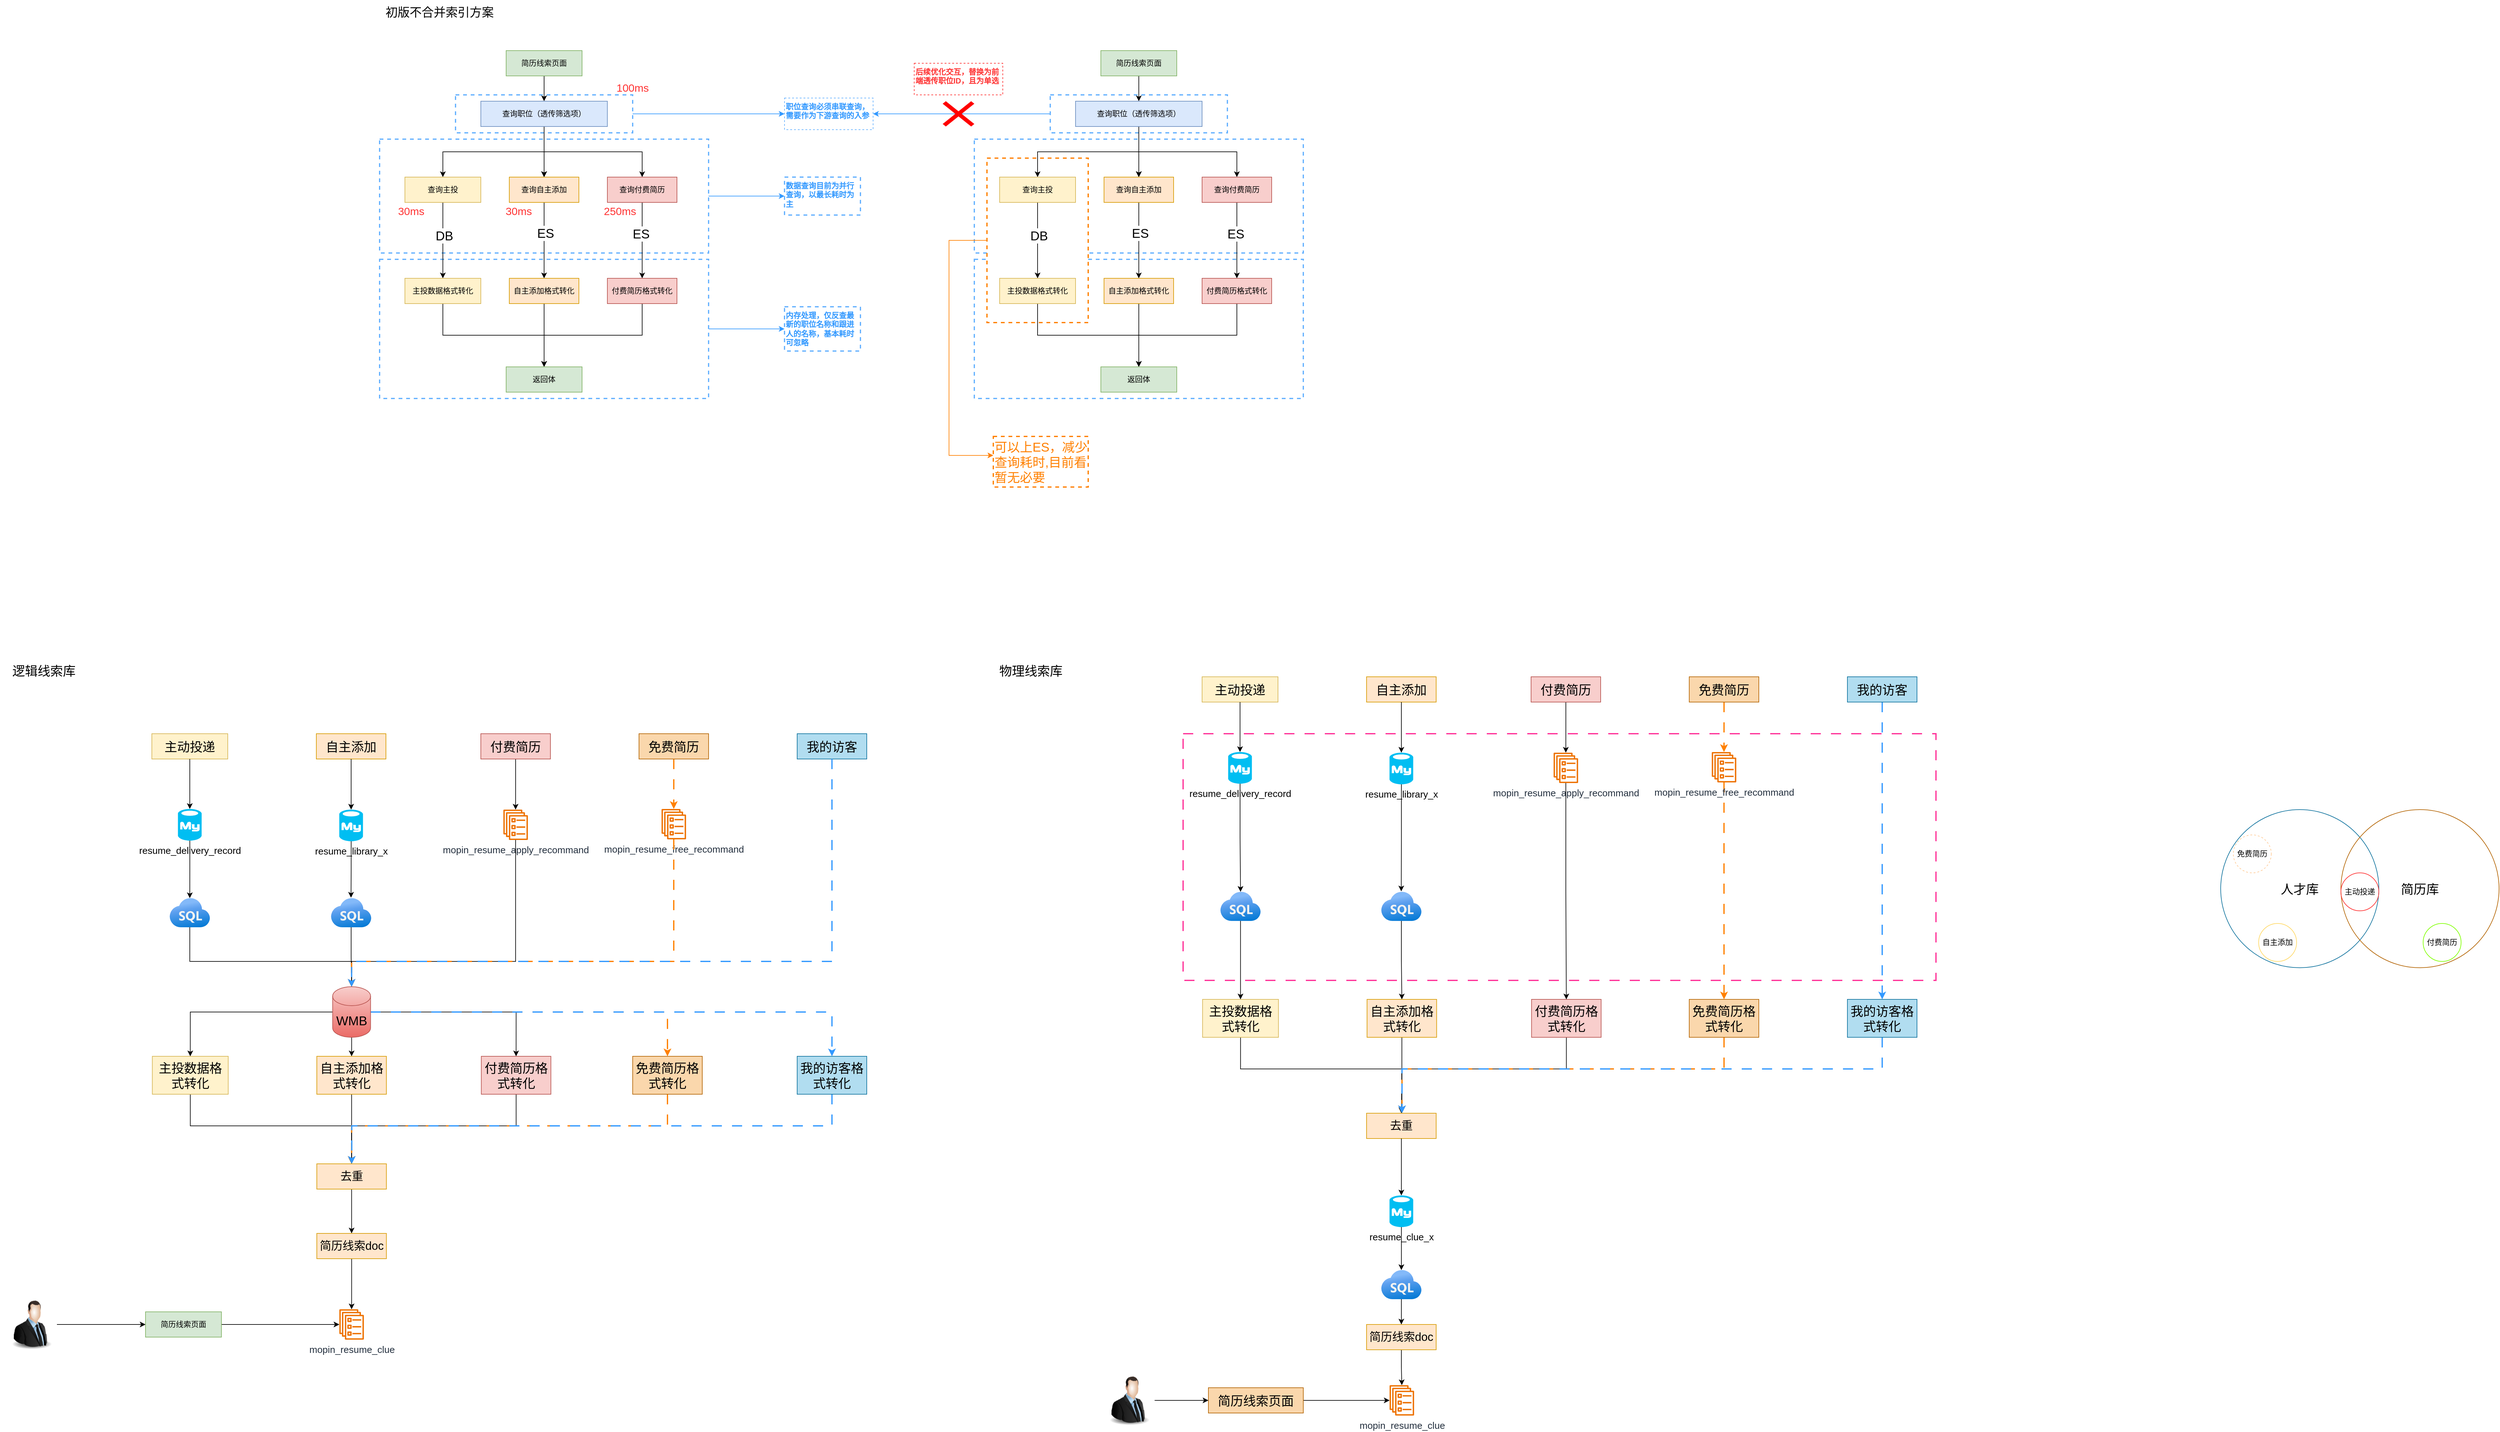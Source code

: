 <mxfile version="22.1.20" type="github">
  <diagram name="第 1 页" id="IvLhAiH7EyRF6yPdtCSv">
    <mxGraphModel dx="1555" dy="14" grid="1" gridSize="10" guides="1" tooltips="1" connect="1" arrows="1" fold="1" page="0" pageScale="1" pageWidth="827" pageHeight="1169" math="0" shadow="0">
      <root>
        <mxCell id="0" />
        <mxCell id="1" parent="0" />
        <mxCell id="fokVRQq-qGCGtbH7lqMj-246" value="人才库" style="ellipse;whiteSpace=wrap;html=1;aspect=fixed;fontSize=20;fillColor=none;strokeColor=#10739e;" vertex="1" parent="1">
          <mxGeometry x="2990" y="1680" width="250" height="250" as="geometry" />
        </mxCell>
        <mxCell id="fokVRQq-qGCGtbH7lqMj-247" value="简历库" style="ellipse;whiteSpace=wrap;html=1;aspect=fixed;fontSize=20;fillColor=none;strokeColor=#b46504;" vertex="1" parent="1">
          <mxGeometry x="3180" y="1680" width="250" height="250" as="geometry" />
        </mxCell>
        <mxCell id="fokVRQq-qGCGtbH7lqMj-241" value="" style="rounded=0;whiteSpace=wrap;html=1;dashed=1;dashPattern=8 8;strokeWidth=2;strokeColor=#FF3399;fillColor=none;" vertex="1" parent="1">
          <mxGeometry x="1350" y="1560" width="1190" height="390" as="geometry" />
        </mxCell>
        <mxCell id="fokVRQq-qGCGtbH7lqMj-43" value="" style="rounded=0;whiteSpace=wrap;html=1;dashed=1;strokeColor=#66B2FF;strokeWidth=2;" vertex="1" parent="1">
          <mxGeometry x="1020" y="810" width="520" height="220" as="geometry" />
        </mxCell>
        <mxCell id="fokVRQq-qGCGtbH7lqMj-45" value="" style="rounded=0;whiteSpace=wrap;html=1;dashed=1;strokeColor=#66B2FF;strokeWidth=2;" vertex="1" parent="1">
          <mxGeometry x="1020" y="620" width="520" height="180" as="geometry" />
        </mxCell>
        <mxCell id="fokVRQq-qGCGtbH7lqMj-82" value="" style="edgeStyle=orthogonalEdgeStyle;rounded=0;orthogonalLoop=1;jettySize=auto;html=1;strokeColor=#FF8000;" edge="1" parent="1" source="fokVRQq-qGCGtbH7lqMj-80" target="fokVRQq-qGCGtbH7lqMj-81">
          <mxGeometry relative="1" as="geometry">
            <Array as="points">
              <mxPoint x="980" y="780" />
              <mxPoint x="980" y="1120" />
            </Array>
          </mxGeometry>
        </mxCell>
        <mxCell id="fokVRQq-qGCGtbH7lqMj-80" value="" style="rounded=0;whiteSpace=wrap;html=1;dashed=1;strokeColor=#FF8000;strokeWidth=2;" vertex="1" parent="1">
          <mxGeometry x="1040" y="650" width="160" height="260" as="geometry" />
        </mxCell>
        <mxCell id="fokVRQq-qGCGtbH7lqMj-41" value="" style="edgeStyle=orthogonalEdgeStyle;rounded=0;orthogonalLoop=1;jettySize=auto;html=1;fontColor=#3399FF;strokeColor=#3399FF;" edge="1" parent="1" source="fokVRQq-qGCGtbH7lqMj-39" target="fokVRQq-qGCGtbH7lqMj-40">
          <mxGeometry relative="1" as="geometry" />
        </mxCell>
        <mxCell id="fokVRQq-qGCGtbH7lqMj-39" value="" style="rounded=0;whiteSpace=wrap;html=1;dashed=1;strokeColor=#66B2FF;strokeWidth=2;" vertex="1" parent="1">
          <mxGeometry x="80" y="810" width="520" height="220" as="geometry" />
        </mxCell>
        <mxCell id="fokVRQq-qGCGtbH7lqMj-38" value="" style="edgeStyle=orthogonalEdgeStyle;rounded=0;orthogonalLoop=1;jettySize=auto;html=1;strokeColor=#3399FF;" edge="1" parent="1" source="fokVRQq-qGCGtbH7lqMj-36" target="fokVRQq-qGCGtbH7lqMj-37">
          <mxGeometry relative="1" as="geometry" />
        </mxCell>
        <mxCell id="fokVRQq-qGCGtbH7lqMj-36" value="" style="rounded=0;whiteSpace=wrap;html=1;dashed=1;strokeColor=#66B2FF;strokeWidth=2;" vertex="1" parent="1">
          <mxGeometry x="80" y="620" width="520" height="180" as="geometry" />
        </mxCell>
        <mxCell id="fokVRQq-qGCGtbH7lqMj-35" value="" style="edgeStyle=orthogonalEdgeStyle;rounded=0;orthogonalLoop=1;jettySize=auto;html=1;strokeColor=#3399FF;" edge="1" parent="1" source="fokVRQq-qGCGtbH7lqMj-31" target="fokVRQq-qGCGtbH7lqMj-34">
          <mxGeometry relative="1" as="geometry" />
        </mxCell>
        <mxCell id="fokVRQq-qGCGtbH7lqMj-31" value="" style="rounded=0;whiteSpace=wrap;html=1;dashed=1;strokeColor=#66B2FF;strokeWidth=2;" vertex="1" parent="1">
          <mxGeometry x="200" y="550" width="280" height="60" as="geometry" />
        </mxCell>
        <mxCell id="fokVRQq-qGCGtbH7lqMj-5" value="" style="edgeStyle=orthogonalEdgeStyle;rounded=0;orthogonalLoop=1;jettySize=auto;html=1;" edge="1" parent="1" source="fokVRQq-qGCGtbH7lqMj-3" target="fokVRQq-qGCGtbH7lqMj-4">
          <mxGeometry relative="1" as="geometry" />
        </mxCell>
        <mxCell id="fokVRQq-qGCGtbH7lqMj-3" value="简历线索页面" style="rounded=0;whiteSpace=wrap;html=1;fillColor=#d5e8d4;strokeColor=#82b366;" vertex="1" parent="1">
          <mxGeometry x="280" y="480" width="120" height="40" as="geometry" />
        </mxCell>
        <mxCell id="fokVRQq-qGCGtbH7lqMj-7" value="" style="edgeStyle=orthogonalEdgeStyle;rounded=0;orthogonalLoop=1;jettySize=auto;html=1;" edge="1" parent="1" source="fokVRQq-qGCGtbH7lqMj-4" target="fokVRQq-qGCGtbH7lqMj-6">
          <mxGeometry relative="1" as="geometry" />
        </mxCell>
        <mxCell id="fokVRQq-qGCGtbH7lqMj-9" value="" style="edgeStyle=orthogonalEdgeStyle;rounded=0;orthogonalLoop=1;jettySize=auto;html=1;" edge="1" parent="1" source="fokVRQq-qGCGtbH7lqMj-4" target="fokVRQq-qGCGtbH7lqMj-8">
          <mxGeometry relative="1" as="geometry" />
        </mxCell>
        <mxCell id="fokVRQq-qGCGtbH7lqMj-10" value="" style="edgeStyle=orthogonalEdgeStyle;rounded=0;orthogonalLoop=1;jettySize=auto;html=1;" edge="1" parent="1" source="fokVRQq-qGCGtbH7lqMj-4" target="fokVRQq-qGCGtbH7lqMj-8">
          <mxGeometry relative="1" as="geometry" />
        </mxCell>
        <mxCell id="fokVRQq-qGCGtbH7lqMj-11" value="" style="edgeStyle=orthogonalEdgeStyle;rounded=0;orthogonalLoop=1;jettySize=auto;html=1;" edge="1" parent="1" source="fokVRQq-qGCGtbH7lqMj-4" target="fokVRQq-qGCGtbH7lqMj-8">
          <mxGeometry relative="1" as="geometry" />
        </mxCell>
        <mxCell id="fokVRQq-qGCGtbH7lqMj-13" style="edgeStyle=orthogonalEdgeStyle;rounded=0;orthogonalLoop=1;jettySize=auto;html=1;" edge="1" parent="1" source="fokVRQq-qGCGtbH7lqMj-4" target="fokVRQq-qGCGtbH7lqMj-12">
          <mxGeometry relative="1" as="geometry" />
        </mxCell>
        <mxCell id="fokVRQq-qGCGtbH7lqMj-4" value="查询职位（透传筛选项）" style="rounded=0;whiteSpace=wrap;html=1;fillColor=#dae8fc;strokeColor=#6c8ebf;" vertex="1" parent="1">
          <mxGeometry x="240" y="560" width="200" height="40" as="geometry" />
        </mxCell>
        <mxCell id="fokVRQq-qGCGtbH7lqMj-15" value="" style="edgeStyle=orthogonalEdgeStyle;rounded=0;orthogonalLoop=1;jettySize=auto;html=1;" edge="1" parent="1" source="fokVRQq-qGCGtbH7lqMj-6" target="fokVRQq-qGCGtbH7lqMj-14">
          <mxGeometry relative="1" as="geometry" />
        </mxCell>
        <mxCell id="fokVRQq-qGCGtbH7lqMj-20" value="DB" style="edgeLabel;html=1;align=center;verticalAlign=middle;resizable=0;points=[];fontSize=20;" vertex="1" connectable="0" parent="fokVRQq-qGCGtbH7lqMj-15">
          <mxGeometry x="-0.133" y="2" relative="1" as="geometry">
            <mxPoint as="offset" />
          </mxGeometry>
        </mxCell>
        <mxCell id="fokVRQq-qGCGtbH7lqMj-6" value="查询主投" style="rounded=0;whiteSpace=wrap;html=1;fillColor=#fff2cc;strokeColor=#d6b656;" vertex="1" parent="1">
          <mxGeometry x="120" y="680" width="120" height="40" as="geometry" />
        </mxCell>
        <mxCell id="fokVRQq-qGCGtbH7lqMj-17" value="" style="edgeStyle=orthogonalEdgeStyle;rounded=0;orthogonalLoop=1;jettySize=auto;html=1;" edge="1" parent="1" source="fokVRQq-qGCGtbH7lqMj-8" target="fokVRQq-qGCGtbH7lqMj-16">
          <mxGeometry relative="1" as="geometry" />
        </mxCell>
        <mxCell id="fokVRQq-qGCGtbH7lqMj-21" value="ES" style="edgeLabel;html=1;align=center;verticalAlign=middle;resizable=0;points=[];fontSize=20;" vertex="1" connectable="0" parent="fokVRQq-qGCGtbH7lqMj-17">
          <mxGeometry x="-0.2" y="2" relative="1" as="geometry">
            <mxPoint as="offset" />
          </mxGeometry>
        </mxCell>
        <mxCell id="fokVRQq-qGCGtbH7lqMj-8" value="查询自主添加" style="rounded=0;whiteSpace=wrap;html=1;fillColor=#ffe6cc;strokeColor=#d79b00;" vertex="1" parent="1">
          <mxGeometry x="285" y="680" width="110" height="40" as="geometry" />
        </mxCell>
        <mxCell id="fokVRQq-qGCGtbH7lqMj-19" value="" style="edgeStyle=orthogonalEdgeStyle;rounded=0;orthogonalLoop=1;jettySize=auto;html=1;" edge="1" parent="1" source="fokVRQq-qGCGtbH7lqMj-12" target="fokVRQq-qGCGtbH7lqMj-18">
          <mxGeometry relative="1" as="geometry" />
        </mxCell>
        <mxCell id="fokVRQq-qGCGtbH7lqMj-22" value="ES" style="edgeLabel;html=1;align=center;verticalAlign=middle;resizable=0;points=[];fontSize=20;" vertex="1" connectable="0" parent="fokVRQq-qGCGtbH7lqMj-19">
          <mxGeometry x="-0.183" y="-2" relative="1" as="geometry">
            <mxPoint as="offset" />
          </mxGeometry>
        </mxCell>
        <mxCell id="fokVRQq-qGCGtbH7lqMj-12" value="查询付费简历" style="rounded=0;whiteSpace=wrap;html=1;fillColor=#f8cecc;strokeColor=#b85450;" vertex="1" parent="1">
          <mxGeometry x="440" y="680" width="110" height="40" as="geometry" />
        </mxCell>
        <mxCell id="fokVRQq-qGCGtbH7lqMj-26" style="edgeStyle=orthogonalEdgeStyle;rounded=0;orthogonalLoop=1;jettySize=auto;html=1;entryX=0.5;entryY=0;entryDx=0;entryDy=0;" edge="1" parent="1" source="fokVRQq-qGCGtbH7lqMj-14" target="fokVRQq-qGCGtbH7lqMj-23">
          <mxGeometry relative="1" as="geometry">
            <Array as="points">
              <mxPoint x="180" y="930" />
              <mxPoint x="340" y="930" />
            </Array>
          </mxGeometry>
        </mxCell>
        <mxCell id="fokVRQq-qGCGtbH7lqMj-14" value="主投数据格式转化" style="rounded=0;whiteSpace=wrap;html=1;fillColor=#fff2cc;strokeColor=#d6b656;" vertex="1" parent="1">
          <mxGeometry x="120" y="840" width="120" height="40" as="geometry" />
        </mxCell>
        <mxCell id="fokVRQq-qGCGtbH7lqMj-25" style="edgeStyle=orthogonalEdgeStyle;rounded=0;orthogonalLoop=1;jettySize=auto;html=1;entryX=0.5;entryY=0;entryDx=0;entryDy=0;" edge="1" parent="1" source="fokVRQq-qGCGtbH7lqMj-16" target="fokVRQq-qGCGtbH7lqMj-23">
          <mxGeometry relative="1" as="geometry" />
        </mxCell>
        <mxCell id="fokVRQq-qGCGtbH7lqMj-16" value="自主添加格式转化" style="rounded=0;whiteSpace=wrap;html=1;fillColor=#ffe6cc;strokeColor=#d79b00;" vertex="1" parent="1">
          <mxGeometry x="285" y="840" width="110" height="40" as="geometry" />
        </mxCell>
        <mxCell id="fokVRQq-qGCGtbH7lqMj-27" style="edgeStyle=orthogonalEdgeStyle;rounded=0;orthogonalLoop=1;jettySize=auto;html=1;entryX=0.5;entryY=0;entryDx=0;entryDy=0;" edge="1" parent="1" source="fokVRQq-qGCGtbH7lqMj-18" target="fokVRQq-qGCGtbH7lqMj-23">
          <mxGeometry relative="1" as="geometry">
            <Array as="points">
              <mxPoint x="495" y="930" />
              <mxPoint x="340" y="930" />
            </Array>
          </mxGeometry>
        </mxCell>
        <mxCell id="fokVRQq-qGCGtbH7lqMj-18" value="付费简历格式转化" style="rounded=0;whiteSpace=wrap;html=1;fillColor=#f8cecc;strokeColor=#b85450;" vertex="1" parent="1">
          <mxGeometry x="440" y="840" width="110" height="40" as="geometry" />
        </mxCell>
        <mxCell id="fokVRQq-qGCGtbH7lqMj-23" value="返回体" style="rounded=0;whiteSpace=wrap;html=1;fillColor=#d5e8d4;strokeColor=#82b366;" vertex="1" parent="1">
          <mxGeometry x="280" y="980" width="120" height="40" as="geometry" />
        </mxCell>
        <mxCell id="fokVRQq-qGCGtbH7lqMj-34" value="职位查询必须串联查询，需要作为下游查询的入参" style="whiteSpace=wrap;html=1;strokeColor=#66B2FF;rounded=0;dashed=1;strokeWidth=1;align=left;verticalAlign=top;fontColor=#3399FF;fontStyle=1" vertex="1" parent="1">
          <mxGeometry x="720" y="555" width="140" height="50" as="geometry" />
        </mxCell>
        <mxCell id="fokVRQq-qGCGtbH7lqMj-37" value="数据查询目前为并行查询，以最长耗时为主" style="whiteSpace=wrap;html=1;strokeColor=#66B2FF;rounded=0;dashed=1;strokeWidth=2;verticalAlign=top;align=left;fontColor=#3399FF;fontStyle=1" vertex="1" parent="1">
          <mxGeometry x="720" y="680" width="120" height="60" as="geometry" />
        </mxCell>
        <mxCell id="fokVRQq-qGCGtbH7lqMj-40" value="内存处理，仅反查最新的职位名称和跟进人的名称，基本耗时可忽略" style="whiteSpace=wrap;html=1;strokeColor=#66B2FF;rounded=0;dashed=1;strokeWidth=2;align=left;verticalAlign=top;fontColor=#3399FF;fontStyle=1" vertex="1" parent="1">
          <mxGeometry x="720" y="885" width="120" height="70" as="geometry" />
        </mxCell>
        <mxCell id="fokVRQq-qGCGtbH7lqMj-75" style="edgeStyle=orthogonalEdgeStyle;rounded=0;orthogonalLoop=1;jettySize=auto;html=1;entryX=1;entryY=0.5;entryDx=0;entryDy=0;strokeColor=#3399FF;" edge="1" parent="1" source="fokVRQq-qGCGtbH7lqMj-47" target="fokVRQq-qGCGtbH7lqMj-34">
          <mxGeometry relative="1" as="geometry" />
        </mxCell>
        <mxCell id="fokVRQq-qGCGtbH7lqMj-47" value="" style="rounded=0;whiteSpace=wrap;html=1;dashed=1;strokeColor=#66B2FF;strokeWidth=2;" vertex="1" parent="1">
          <mxGeometry x="1140" y="550" width="280" height="60" as="geometry" />
        </mxCell>
        <mxCell id="fokVRQq-qGCGtbH7lqMj-48" value="" style="edgeStyle=orthogonalEdgeStyle;rounded=0;orthogonalLoop=1;jettySize=auto;html=1;" edge="1" parent="1" source="fokVRQq-qGCGtbH7lqMj-49" target="fokVRQq-qGCGtbH7lqMj-55">
          <mxGeometry relative="1" as="geometry" />
        </mxCell>
        <mxCell id="fokVRQq-qGCGtbH7lqMj-49" value="简历线索页面" style="rounded=0;whiteSpace=wrap;html=1;fillColor=#d5e8d4;strokeColor=#82b366;" vertex="1" parent="1">
          <mxGeometry x="1220" y="480" width="120" height="40" as="geometry" />
        </mxCell>
        <mxCell id="fokVRQq-qGCGtbH7lqMj-50" value="" style="edgeStyle=orthogonalEdgeStyle;rounded=0;orthogonalLoop=1;jettySize=auto;html=1;" edge="1" parent="1" source="fokVRQq-qGCGtbH7lqMj-55" target="fokVRQq-qGCGtbH7lqMj-58">
          <mxGeometry relative="1" as="geometry" />
        </mxCell>
        <mxCell id="fokVRQq-qGCGtbH7lqMj-51" value="" style="edgeStyle=orthogonalEdgeStyle;rounded=0;orthogonalLoop=1;jettySize=auto;html=1;" edge="1" parent="1" source="fokVRQq-qGCGtbH7lqMj-55" target="fokVRQq-qGCGtbH7lqMj-61">
          <mxGeometry relative="1" as="geometry" />
        </mxCell>
        <mxCell id="fokVRQq-qGCGtbH7lqMj-52" value="" style="edgeStyle=orthogonalEdgeStyle;rounded=0;orthogonalLoop=1;jettySize=auto;html=1;" edge="1" parent="1" source="fokVRQq-qGCGtbH7lqMj-55" target="fokVRQq-qGCGtbH7lqMj-61">
          <mxGeometry relative="1" as="geometry" />
        </mxCell>
        <mxCell id="fokVRQq-qGCGtbH7lqMj-53" value="" style="edgeStyle=orthogonalEdgeStyle;rounded=0;orthogonalLoop=1;jettySize=auto;html=1;" edge="1" parent="1" source="fokVRQq-qGCGtbH7lqMj-55" target="fokVRQq-qGCGtbH7lqMj-61">
          <mxGeometry relative="1" as="geometry" />
        </mxCell>
        <mxCell id="fokVRQq-qGCGtbH7lqMj-54" style="edgeStyle=orthogonalEdgeStyle;rounded=0;orthogonalLoop=1;jettySize=auto;html=1;" edge="1" parent="1" source="fokVRQq-qGCGtbH7lqMj-55" target="fokVRQq-qGCGtbH7lqMj-64">
          <mxGeometry relative="1" as="geometry" />
        </mxCell>
        <mxCell id="fokVRQq-qGCGtbH7lqMj-55" value="查询职位（透传筛选项）" style="rounded=0;whiteSpace=wrap;html=1;fillColor=#dae8fc;strokeColor=#6c8ebf;" vertex="1" parent="1">
          <mxGeometry x="1180" y="560" width="200" height="40" as="geometry" />
        </mxCell>
        <mxCell id="fokVRQq-qGCGtbH7lqMj-56" value="" style="edgeStyle=orthogonalEdgeStyle;rounded=0;orthogonalLoop=1;jettySize=auto;html=1;" edge="1" parent="1" source="fokVRQq-qGCGtbH7lqMj-58" target="fokVRQq-qGCGtbH7lqMj-66">
          <mxGeometry relative="1" as="geometry" />
        </mxCell>
        <mxCell id="fokVRQq-qGCGtbH7lqMj-57" value="DB" style="edgeLabel;html=1;align=center;verticalAlign=middle;resizable=0;points=[];fontSize=20;" vertex="1" connectable="0" parent="fokVRQq-qGCGtbH7lqMj-56">
          <mxGeometry x="-0.133" y="2" relative="1" as="geometry">
            <mxPoint as="offset" />
          </mxGeometry>
        </mxCell>
        <mxCell id="fokVRQq-qGCGtbH7lqMj-58" value="查询主投" style="rounded=0;whiteSpace=wrap;html=1;fillColor=#fff2cc;strokeColor=#d6b656;" vertex="1" parent="1">
          <mxGeometry x="1060" y="680" width="120" height="40" as="geometry" />
        </mxCell>
        <mxCell id="fokVRQq-qGCGtbH7lqMj-59" value="" style="edgeStyle=orthogonalEdgeStyle;rounded=0;orthogonalLoop=1;jettySize=auto;html=1;" edge="1" parent="1" source="fokVRQq-qGCGtbH7lqMj-61" target="fokVRQq-qGCGtbH7lqMj-68">
          <mxGeometry relative="1" as="geometry" />
        </mxCell>
        <mxCell id="fokVRQq-qGCGtbH7lqMj-60" value="ES" style="edgeLabel;html=1;align=center;verticalAlign=middle;resizable=0;points=[];fontSize=20;" vertex="1" connectable="0" parent="fokVRQq-qGCGtbH7lqMj-59">
          <mxGeometry x="-0.2" y="2" relative="1" as="geometry">
            <mxPoint as="offset" />
          </mxGeometry>
        </mxCell>
        <mxCell id="fokVRQq-qGCGtbH7lqMj-61" value="查询自主添加" style="rounded=0;whiteSpace=wrap;html=1;fillColor=#ffe6cc;strokeColor=#d79b00;" vertex="1" parent="1">
          <mxGeometry x="1225" y="680" width="110" height="40" as="geometry" />
        </mxCell>
        <mxCell id="fokVRQq-qGCGtbH7lqMj-62" value="" style="edgeStyle=orthogonalEdgeStyle;rounded=0;orthogonalLoop=1;jettySize=auto;html=1;" edge="1" parent="1" source="fokVRQq-qGCGtbH7lqMj-64" target="fokVRQq-qGCGtbH7lqMj-70">
          <mxGeometry relative="1" as="geometry" />
        </mxCell>
        <mxCell id="fokVRQq-qGCGtbH7lqMj-63" value="ES" style="edgeLabel;html=1;align=center;verticalAlign=middle;resizable=0;points=[];fontSize=20;" vertex="1" connectable="0" parent="fokVRQq-qGCGtbH7lqMj-62">
          <mxGeometry x="-0.183" y="-2" relative="1" as="geometry">
            <mxPoint as="offset" />
          </mxGeometry>
        </mxCell>
        <mxCell id="fokVRQq-qGCGtbH7lqMj-64" value="查询付费简历" style="rounded=0;whiteSpace=wrap;html=1;fillColor=#f8cecc;strokeColor=#b85450;" vertex="1" parent="1">
          <mxGeometry x="1380" y="680" width="110" height="40" as="geometry" />
        </mxCell>
        <mxCell id="fokVRQq-qGCGtbH7lqMj-65" style="edgeStyle=orthogonalEdgeStyle;rounded=0;orthogonalLoop=1;jettySize=auto;html=1;entryX=0.5;entryY=0;entryDx=0;entryDy=0;" edge="1" parent="1" source="fokVRQq-qGCGtbH7lqMj-66" target="fokVRQq-qGCGtbH7lqMj-71">
          <mxGeometry relative="1" as="geometry">
            <Array as="points">
              <mxPoint x="1120" y="930" />
              <mxPoint x="1280" y="930" />
            </Array>
          </mxGeometry>
        </mxCell>
        <mxCell id="fokVRQq-qGCGtbH7lqMj-66" value="主投数据格式转化" style="rounded=0;whiteSpace=wrap;html=1;fillColor=#fff2cc;strokeColor=#d6b656;" vertex="1" parent="1">
          <mxGeometry x="1060" y="840" width="120" height="40" as="geometry" />
        </mxCell>
        <mxCell id="fokVRQq-qGCGtbH7lqMj-67" style="edgeStyle=orthogonalEdgeStyle;rounded=0;orthogonalLoop=1;jettySize=auto;html=1;entryX=0.5;entryY=0;entryDx=0;entryDy=0;" edge="1" parent="1" source="fokVRQq-qGCGtbH7lqMj-68" target="fokVRQq-qGCGtbH7lqMj-71">
          <mxGeometry relative="1" as="geometry" />
        </mxCell>
        <mxCell id="fokVRQq-qGCGtbH7lqMj-68" value="自主添加格式转化" style="rounded=0;whiteSpace=wrap;html=1;fillColor=#ffe6cc;strokeColor=#d79b00;" vertex="1" parent="1">
          <mxGeometry x="1225" y="840" width="110" height="40" as="geometry" />
        </mxCell>
        <mxCell id="fokVRQq-qGCGtbH7lqMj-69" style="edgeStyle=orthogonalEdgeStyle;rounded=0;orthogonalLoop=1;jettySize=auto;html=1;entryX=0.5;entryY=0;entryDx=0;entryDy=0;" edge="1" parent="1" source="fokVRQq-qGCGtbH7lqMj-70" target="fokVRQq-qGCGtbH7lqMj-71">
          <mxGeometry relative="1" as="geometry">
            <Array as="points">
              <mxPoint x="1435" y="930" />
              <mxPoint x="1280" y="930" />
            </Array>
          </mxGeometry>
        </mxCell>
        <mxCell id="fokVRQq-qGCGtbH7lqMj-70" value="付费简历格式转化" style="rounded=0;whiteSpace=wrap;html=1;fillColor=#f8cecc;strokeColor=#b85450;" vertex="1" parent="1">
          <mxGeometry x="1380" y="840" width="110" height="40" as="geometry" />
        </mxCell>
        <mxCell id="fokVRQq-qGCGtbH7lqMj-71" value="返回体" style="rounded=0;whiteSpace=wrap;html=1;fillColor=#d5e8d4;strokeColor=#82b366;" vertex="1" parent="1">
          <mxGeometry x="1220" y="980" width="120" height="40" as="geometry" />
        </mxCell>
        <mxCell id="fokVRQq-qGCGtbH7lqMj-76" value="" style="shape=mxgraph.mockup.markup.redX;fillColor=#ff0000;html=1;shadow=0;whiteSpace=wrap;strokeColor=none;" vertex="1" parent="1">
          <mxGeometry x="970" y="560" width="50" height="40" as="geometry" />
        </mxCell>
        <mxCell id="fokVRQq-qGCGtbH7lqMj-79" value="后续优化交互，替换为前端透传职位ID，且为单选" style="whiteSpace=wrap;html=1;strokeColor=#FF3333;rounded=0;dashed=1;strokeWidth=1;align=left;verticalAlign=top;fontColor=#FF3333;fontStyle=1" vertex="1" parent="1">
          <mxGeometry x="925" y="500" width="140" height="50" as="geometry" />
        </mxCell>
        <mxCell id="fokVRQq-qGCGtbH7lqMj-81" value="可以上ES，减少查询耗时,目前看暂无必要" style="whiteSpace=wrap;html=1;strokeColor=#FF8000;rounded=0;dashed=1;strokeWidth=2;fontColor=#FF8000;fontSize=20;align=left;" vertex="1" parent="1">
          <mxGeometry x="1050" y="1090" width="150" height="80" as="geometry" />
        </mxCell>
        <mxCell id="fokVRQq-qGCGtbH7lqMj-83" value="100ms" style="text;html=1;strokeColor=none;fillColor=none;align=center;verticalAlign=middle;whiteSpace=wrap;rounded=0;fontColor=#FF3333;fontSize=17;" vertex="1" parent="1">
          <mxGeometry x="450" y="525" width="60" height="30" as="geometry" />
        </mxCell>
        <mxCell id="fokVRQq-qGCGtbH7lqMj-84" value="30ms" style="text;html=1;strokeColor=none;fillColor=none;align=center;verticalAlign=middle;whiteSpace=wrap;rounded=0;fontColor=#FF3333;fontSize=17;" vertex="1" parent="1">
          <mxGeometry x="100" y="720" width="60" height="30" as="geometry" />
        </mxCell>
        <mxCell id="fokVRQq-qGCGtbH7lqMj-85" value="30ms" style="text;html=1;strokeColor=none;fillColor=none;align=center;verticalAlign=middle;whiteSpace=wrap;rounded=0;fontColor=#FF3333;fontSize=17;" vertex="1" parent="1">
          <mxGeometry x="270" y="720" width="60" height="30" as="geometry" />
        </mxCell>
        <mxCell id="fokVRQq-qGCGtbH7lqMj-86" value="250ms" style="text;html=1;strokeColor=none;fillColor=none;align=center;verticalAlign=middle;whiteSpace=wrap;rounded=0;fontColor=#FF3333;fontSize=17;" vertex="1" parent="1">
          <mxGeometry x="430" y="720" width="60" height="30" as="geometry" />
        </mxCell>
        <mxCell id="fokVRQq-qGCGtbH7lqMj-87" value="初版不合并索引方案" style="text;html=1;strokeColor=none;fillColor=none;align=center;verticalAlign=middle;whiteSpace=wrap;rounded=0;fontSize=19;" vertex="1" parent="1">
          <mxGeometry x="80" y="400" width="190" height="40" as="geometry" />
        </mxCell>
        <mxCell id="fokVRQq-qGCGtbH7lqMj-101" value="主动投递" style="rounded=0;whiteSpace=wrap;html=1;fillColor=#fff2cc;strokeColor=#d6b656;fontSize=20;" vertex="1" parent="1">
          <mxGeometry x="-280" y="1560" width="120" height="40" as="geometry" />
        </mxCell>
        <mxCell id="fokVRQq-qGCGtbH7lqMj-104" value="自主添加" style="rounded=0;whiteSpace=wrap;html=1;fillColor=#ffe6cc;strokeColor=#d79b00;fontSize=20;" vertex="1" parent="1">
          <mxGeometry x="-20" y="1560" width="110" height="40" as="geometry" />
        </mxCell>
        <mxCell id="fokVRQq-qGCGtbH7lqMj-124" style="edgeStyle=orthogonalEdgeStyle;rounded=0;orthogonalLoop=1;jettySize=auto;html=1;" edge="1" parent="1" source="fokVRQq-qGCGtbH7lqMj-107" target="fokVRQq-qGCGtbH7lqMj-121">
          <mxGeometry relative="1" as="geometry" />
        </mxCell>
        <mxCell id="fokVRQq-qGCGtbH7lqMj-107" value="付费简历" style="rounded=0;whiteSpace=wrap;html=1;fillColor=#f8cecc;strokeColor=#b85450;fontSize=20;" vertex="1" parent="1">
          <mxGeometry x="240" y="1560" width="110" height="40" as="geometry" />
        </mxCell>
        <mxCell id="fokVRQq-qGCGtbH7lqMj-140" style="edgeStyle=orthogonalEdgeStyle;rounded=0;orthogonalLoop=1;jettySize=auto;html=1;" edge="1" parent="1" source="fokVRQq-qGCGtbH7lqMj-109" target="fokVRQq-qGCGtbH7lqMj-134">
          <mxGeometry relative="1" as="geometry">
            <Array as="points">
              <mxPoint x="-219.25" y="2180" />
              <mxPoint x="35.75" y="2180" />
            </Array>
          </mxGeometry>
        </mxCell>
        <mxCell id="fokVRQq-qGCGtbH7lqMj-109" value="主投数据格式转化" style="rounded=0;whiteSpace=wrap;html=1;fillColor=#fff2cc;strokeColor=#d6b656;fontSize=20;" vertex="1" parent="1">
          <mxGeometry x="-279.25" y="2070" width="120" height="60" as="geometry" />
        </mxCell>
        <mxCell id="fokVRQq-qGCGtbH7lqMj-135" style="edgeStyle=orthogonalEdgeStyle;rounded=0;orthogonalLoop=1;jettySize=auto;html=1;entryX=0.5;entryY=0;entryDx=0;entryDy=0;" edge="1" parent="1" source="fokVRQq-qGCGtbH7lqMj-111" target="fokVRQq-qGCGtbH7lqMj-134">
          <mxGeometry relative="1" as="geometry" />
        </mxCell>
        <mxCell id="fokVRQq-qGCGtbH7lqMj-111" value="自主添加格式转化" style="rounded=0;whiteSpace=wrap;html=1;fillColor=#ffe6cc;strokeColor=#d79b00;fontSize=20;" vertex="1" parent="1">
          <mxGeometry x="-19.25" y="2070" width="110" height="60" as="geometry" />
        </mxCell>
        <mxCell id="fokVRQq-qGCGtbH7lqMj-141" style="edgeStyle=orthogonalEdgeStyle;rounded=0;orthogonalLoop=1;jettySize=auto;html=1;" edge="1" parent="1" source="fokVRQq-qGCGtbH7lqMj-113" target="fokVRQq-qGCGtbH7lqMj-134">
          <mxGeometry relative="1" as="geometry">
            <Array as="points">
              <mxPoint x="295.75" y="2180" />
              <mxPoint x="35.75" y="2180" />
            </Array>
          </mxGeometry>
        </mxCell>
        <mxCell id="fokVRQq-qGCGtbH7lqMj-113" value="付费简历格式转化" style="rounded=0;whiteSpace=wrap;html=1;fillColor=#f8cecc;strokeColor=#b85450;fontSize=20;" vertex="1" parent="1">
          <mxGeometry x="240.75" y="2070" width="110" height="60" as="geometry" />
        </mxCell>
        <mxCell id="fokVRQq-qGCGtbH7lqMj-129" style="edgeStyle=orthogonalEdgeStyle;rounded=0;orthogonalLoop=1;jettySize=auto;html=1;" edge="1" parent="1" source="fokVRQq-qGCGtbH7lqMj-119" target="fokVRQq-qGCGtbH7lqMj-125">
          <mxGeometry relative="1" as="geometry" />
        </mxCell>
        <mxCell id="fokVRQq-qGCGtbH7lqMj-119" value="resume_delivery_record" style="verticalLabelPosition=bottom;html=1;verticalAlign=top;align=center;strokeColor=none;fillColor=#00BEF2;shape=mxgraph.azure.mysql_database;fontSize=15;" vertex="1" parent="1">
          <mxGeometry x="-238.75" y="1679" width="37.5" height="50" as="geometry" />
        </mxCell>
        <mxCell id="fokVRQq-qGCGtbH7lqMj-120" value="resume_library_x" style="verticalLabelPosition=bottom;html=1;verticalAlign=top;align=center;strokeColor=none;fillColor=#00BEF2;shape=mxgraph.azure.mysql_database;fontSize=15;" vertex="1" parent="1">
          <mxGeometry x="16.25" y="1680" width="37.5" height="50" as="geometry" />
        </mxCell>
        <mxCell id="fokVRQq-qGCGtbH7lqMj-121" value="mopin_resume_apply_recommand" style="sketch=0;outlineConnect=0;fontColor=#232F3E;gradientColor=none;fillColor=#ED7100;strokeColor=none;dashed=0;verticalLabelPosition=bottom;verticalAlign=top;align=center;html=1;fontSize=15;fontStyle=0;aspect=fixed;pointerEvents=1;shape=mxgraph.aws4.ecs_service;" vertex="1" parent="1">
          <mxGeometry x="275.5" y="1680" width="39" height="48" as="geometry" />
        </mxCell>
        <mxCell id="fokVRQq-qGCGtbH7lqMj-122" style="edgeStyle=orthogonalEdgeStyle;rounded=0;orthogonalLoop=1;jettySize=auto;html=1;entryX=0.5;entryY=0;entryDx=0;entryDy=0;entryPerimeter=0;" edge="1" parent="1" source="fokVRQq-qGCGtbH7lqMj-101" target="fokVRQq-qGCGtbH7lqMj-119">
          <mxGeometry relative="1" as="geometry" />
        </mxCell>
        <mxCell id="fokVRQq-qGCGtbH7lqMj-123" style="edgeStyle=orthogonalEdgeStyle;rounded=0;orthogonalLoop=1;jettySize=auto;html=1;entryX=0.5;entryY=0;entryDx=0;entryDy=0;entryPerimeter=0;" edge="1" parent="1" source="fokVRQq-qGCGtbH7lqMj-104" target="fokVRQq-qGCGtbH7lqMj-120">
          <mxGeometry relative="1" as="geometry" />
        </mxCell>
        <mxCell id="fokVRQq-qGCGtbH7lqMj-125" value="" style="image;aspect=fixed;html=1;points=[];align=center;fontSize=12;image=img/lib/azure2/databases/Azure_SQL.svg;" vertex="1" parent="1">
          <mxGeometry x="-252" y="1820" width="64" height="46" as="geometry" />
        </mxCell>
        <mxCell id="fokVRQq-qGCGtbH7lqMj-126" value="" style="image;aspect=fixed;html=1;points=[];align=center;fontSize=12;image=img/lib/azure2/databases/Azure_SQL.svg;" vertex="1" parent="1">
          <mxGeometry x="3" y="1820" width="64" height="46" as="geometry" />
        </mxCell>
        <mxCell id="fokVRQq-qGCGtbH7lqMj-128" style="edgeStyle=orthogonalEdgeStyle;rounded=0;orthogonalLoop=1;jettySize=auto;html=1;entryX=0.497;entryY=-0.017;entryDx=0;entryDy=0;entryPerimeter=0;" edge="1" parent="1" source="fokVRQq-qGCGtbH7lqMj-120" target="fokVRQq-qGCGtbH7lqMj-126">
          <mxGeometry relative="1" as="geometry" />
        </mxCell>
        <mxCell id="fokVRQq-qGCGtbH7lqMj-174" value="" style="edgeStyle=orthogonalEdgeStyle;rounded=0;orthogonalLoop=1;jettySize=auto;html=1;" edge="1" parent="1" source="fokVRQq-qGCGtbH7lqMj-134" target="fokVRQq-qGCGtbH7lqMj-173">
          <mxGeometry relative="1" as="geometry" />
        </mxCell>
        <mxCell id="fokVRQq-qGCGtbH7lqMj-134" value="去重" style="rounded=0;whiteSpace=wrap;html=1;fillColor=#ffe6cc;strokeColor=#d79b00;fontSize=18;" vertex="1" parent="1">
          <mxGeometry x="-19.25" y="2240" width="110" height="40" as="geometry" />
        </mxCell>
        <mxCell id="fokVRQq-qGCGtbH7lqMj-152" style="edgeStyle=orthogonalEdgeStyle;rounded=0;orthogonalLoop=1;jettySize=auto;html=1;entryX=0.5;entryY=0;entryDx=0;entryDy=0;" edge="1" parent="1" source="fokVRQq-qGCGtbH7lqMj-148" target="fokVRQq-qGCGtbH7lqMj-111">
          <mxGeometry relative="1" as="geometry" />
        </mxCell>
        <mxCell id="fokVRQq-qGCGtbH7lqMj-153" style="edgeStyle=orthogonalEdgeStyle;rounded=0;orthogonalLoop=1;jettySize=auto;html=1;entryX=0.5;entryY=0;entryDx=0;entryDy=0;" edge="1" parent="1" source="fokVRQq-qGCGtbH7lqMj-148" target="fokVRQq-qGCGtbH7lqMj-113">
          <mxGeometry relative="1" as="geometry" />
        </mxCell>
        <mxCell id="fokVRQq-qGCGtbH7lqMj-154" style="edgeStyle=orthogonalEdgeStyle;rounded=0;orthogonalLoop=1;jettySize=auto;html=1;entryX=0.5;entryY=0;entryDx=0;entryDy=0;" edge="1" parent="1" source="fokVRQq-qGCGtbH7lqMj-148" target="fokVRQq-qGCGtbH7lqMj-109">
          <mxGeometry relative="1" as="geometry" />
        </mxCell>
        <mxCell id="fokVRQq-qGCGtbH7lqMj-165" style="edgeStyle=orthogonalEdgeStyle;rounded=0;orthogonalLoop=1;jettySize=auto;html=1;dashed=1;dashPattern=8 8;strokeWidth=2;strokeColor=#FF8000;" edge="1" parent="1" source="fokVRQq-qGCGtbH7lqMj-148" target="fokVRQq-qGCGtbH7lqMj-163">
          <mxGeometry relative="1" as="geometry" />
        </mxCell>
        <mxCell id="fokVRQq-qGCGtbH7lqMj-166" style="edgeStyle=orthogonalEdgeStyle;rounded=0;orthogonalLoop=1;jettySize=auto;html=1;dashed=1;dashPattern=8 8;strokeWidth=2;strokeColor=#3399FF;" edge="1" parent="1" source="fokVRQq-qGCGtbH7lqMj-148" target="fokVRQq-qGCGtbH7lqMj-164">
          <mxGeometry relative="1" as="geometry" />
        </mxCell>
        <mxCell id="fokVRQq-qGCGtbH7lqMj-148" value="WMB" style="shape=cylinder3;whiteSpace=wrap;html=1;boundedLbl=1;backgroundOutline=1;size=15;fillColor=#f8cecc;strokeColor=#b85450;fontSize=20;gradientColor=#ea6b66;" vertex="1" parent="1">
          <mxGeometry x="5.75" y="1960" width="60" height="80" as="geometry" />
        </mxCell>
        <mxCell id="fokVRQq-qGCGtbH7lqMj-149" style="edgeStyle=orthogonalEdgeStyle;rounded=0;orthogonalLoop=1;jettySize=auto;html=1;entryX=0.5;entryY=0;entryDx=0;entryDy=0;entryPerimeter=0;" edge="1" parent="1" source="fokVRQq-qGCGtbH7lqMj-125" target="fokVRQq-qGCGtbH7lqMj-148">
          <mxGeometry relative="1" as="geometry">
            <Array as="points">
              <mxPoint x="-220" y="1920" />
              <mxPoint x="35" y="1920" />
            </Array>
          </mxGeometry>
        </mxCell>
        <mxCell id="fokVRQq-qGCGtbH7lqMj-150" style="edgeStyle=orthogonalEdgeStyle;rounded=0;orthogonalLoop=1;jettySize=auto;html=1;entryX=0.5;entryY=0;entryDx=0;entryDy=0;entryPerimeter=0;" edge="1" parent="1" source="fokVRQq-qGCGtbH7lqMj-126" target="fokVRQq-qGCGtbH7lqMj-148">
          <mxGeometry relative="1" as="geometry" />
        </mxCell>
        <mxCell id="fokVRQq-qGCGtbH7lqMj-151" style="edgeStyle=orthogonalEdgeStyle;rounded=0;orthogonalLoop=1;jettySize=auto;html=1;entryX=0.5;entryY=0;entryDx=0;entryDy=0;entryPerimeter=0;" edge="1" parent="1" source="fokVRQq-qGCGtbH7lqMj-121" target="fokVRQq-qGCGtbH7lqMj-148">
          <mxGeometry relative="1" as="geometry">
            <Array as="points">
              <mxPoint x="295" y="1920" />
              <mxPoint x="35" y="1920" />
            </Array>
          </mxGeometry>
        </mxCell>
        <mxCell id="fokVRQq-qGCGtbH7lqMj-155" value="mopin_resume_clue" style="sketch=0;outlineConnect=0;fontColor=#232F3E;gradientColor=none;fillColor=#ED7100;strokeColor=none;dashed=0;verticalLabelPosition=bottom;verticalAlign=top;align=center;html=1;fontSize=15;fontStyle=0;aspect=fixed;pointerEvents=1;shape=mxgraph.aws4.ecs_service;" vertex="1" parent="1">
          <mxGeometry x="16.25" y="2470" width="39" height="48" as="geometry" />
        </mxCell>
        <mxCell id="fokVRQq-qGCGtbH7lqMj-159" style="edgeStyle=orthogonalEdgeStyle;rounded=0;orthogonalLoop=1;jettySize=auto;html=1;dashed=1;dashPattern=8 8;strokeColor=#FF8000;strokeWidth=2;" edge="1" parent="1" source="fokVRQq-qGCGtbH7lqMj-157" target="fokVRQq-qGCGtbH7lqMj-158">
          <mxGeometry relative="1" as="geometry" />
        </mxCell>
        <mxCell id="fokVRQq-qGCGtbH7lqMj-157" value="免费简历" style="rounded=0;whiteSpace=wrap;html=1;fillColor=#fad7ac;strokeColor=#b46504;fontSize=20;" vertex="1" parent="1">
          <mxGeometry x="490" y="1560" width="110" height="40" as="geometry" />
        </mxCell>
        <mxCell id="fokVRQq-qGCGtbH7lqMj-158" value="mopin_resume_free_recommand" style="sketch=0;outlineConnect=0;fontColor=#232F3E;gradientColor=none;fillColor=#ED7100;strokeColor=none;dashed=0;verticalLabelPosition=bottom;verticalAlign=top;align=center;html=1;fontSize=15;fontStyle=0;aspect=fixed;pointerEvents=1;shape=mxgraph.aws4.ecs_service;" vertex="1" parent="1">
          <mxGeometry x="525.5" y="1679" width="39" height="48" as="geometry" />
        </mxCell>
        <mxCell id="fokVRQq-qGCGtbH7lqMj-160" style="edgeStyle=orthogonalEdgeStyle;rounded=0;orthogonalLoop=1;jettySize=auto;html=1;entryX=0.5;entryY=0;entryDx=0;entryDy=0;entryPerimeter=0;dashed=1;dashPattern=8 8;strokeColor=#FF8000;strokeWidth=2;" edge="1" parent="1" source="fokVRQq-qGCGtbH7lqMj-158" target="fokVRQq-qGCGtbH7lqMj-148">
          <mxGeometry relative="1" as="geometry">
            <Array as="points">
              <mxPoint x="545" y="1920" />
              <mxPoint x="36" y="1920" />
            </Array>
          </mxGeometry>
        </mxCell>
        <mxCell id="fokVRQq-qGCGtbH7lqMj-161" value="我的访客" style="rounded=0;whiteSpace=wrap;html=1;fillColor=#b1ddf0;strokeColor=#10739e;fontSize=20;" vertex="1" parent="1">
          <mxGeometry x="740" y="1560" width="110" height="40" as="geometry" />
        </mxCell>
        <mxCell id="fokVRQq-qGCGtbH7lqMj-162" style="edgeStyle=orthogonalEdgeStyle;rounded=0;orthogonalLoop=1;jettySize=auto;html=1;entryX=0.5;entryY=0;entryDx=0;entryDy=0;entryPerimeter=0;dashed=1;dashPattern=8 8;strokeWidth=2;strokeColor=#3399FF;" edge="1" parent="1" source="fokVRQq-qGCGtbH7lqMj-161" target="fokVRQq-qGCGtbH7lqMj-148">
          <mxGeometry relative="1" as="geometry">
            <Array as="points">
              <mxPoint x="795" y="1920" />
              <mxPoint x="36" y="1920" />
            </Array>
          </mxGeometry>
        </mxCell>
        <mxCell id="fokVRQq-qGCGtbH7lqMj-167" style="edgeStyle=orthogonalEdgeStyle;rounded=0;orthogonalLoop=1;jettySize=auto;html=1;entryX=0.5;entryY=0;entryDx=0;entryDy=0;dashed=1;dashPattern=8 8;strokeWidth=2;strokeColor=#FF8000;" edge="1" parent="1" source="fokVRQq-qGCGtbH7lqMj-163" target="fokVRQq-qGCGtbH7lqMj-134">
          <mxGeometry relative="1" as="geometry">
            <Array as="points">
              <mxPoint x="535" y="2180" />
              <mxPoint x="36" y="2180" />
            </Array>
          </mxGeometry>
        </mxCell>
        <mxCell id="fokVRQq-qGCGtbH7lqMj-163" value="免费简历格式转化" style="rounded=0;whiteSpace=wrap;html=1;fillColor=#fad7ac;strokeColor=#b46504;fontSize=20;" vertex="1" parent="1">
          <mxGeometry x="480" y="2070" width="110" height="60" as="geometry" />
        </mxCell>
        <mxCell id="fokVRQq-qGCGtbH7lqMj-168" style="edgeStyle=orthogonalEdgeStyle;rounded=0;orthogonalLoop=1;jettySize=auto;html=1;dashed=1;dashPattern=8 8;strokeWidth=2;strokeColor=#3399FF;" edge="1" parent="1" source="fokVRQq-qGCGtbH7lqMj-164" target="fokVRQq-qGCGtbH7lqMj-134">
          <mxGeometry relative="1" as="geometry">
            <Array as="points">
              <mxPoint x="795" y="2180" />
              <mxPoint x="36" y="2180" />
            </Array>
          </mxGeometry>
        </mxCell>
        <mxCell id="fokVRQq-qGCGtbH7lqMj-164" value="我的访客格式转化" style="rounded=0;whiteSpace=wrap;html=1;fillColor=#b1ddf0;strokeColor=#10739e;fontSize=20;" vertex="1" parent="1">
          <mxGeometry x="740" y="2070" width="110" height="60" as="geometry" />
        </mxCell>
        <mxCell id="fokVRQq-qGCGtbH7lqMj-172" style="edgeStyle=orthogonalEdgeStyle;rounded=0;orthogonalLoop=1;jettySize=auto;html=1;" edge="1" parent="1" source="fokVRQq-qGCGtbH7lqMj-169" target="fokVRQq-qGCGtbH7lqMj-155">
          <mxGeometry relative="1" as="geometry" />
        </mxCell>
        <mxCell id="fokVRQq-qGCGtbH7lqMj-169" value="简历线索页面" style="rounded=0;whiteSpace=wrap;html=1;fillColor=#d5e8d4;strokeColor=#82b366;" vertex="1" parent="1">
          <mxGeometry x="-290" y="2474" width="120" height="40" as="geometry" />
        </mxCell>
        <mxCell id="fokVRQq-qGCGtbH7lqMj-171" style="edgeStyle=orthogonalEdgeStyle;rounded=0;orthogonalLoop=1;jettySize=auto;html=1;entryX=0;entryY=0.5;entryDx=0;entryDy=0;" edge="1" parent="1" source="fokVRQq-qGCGtbH7lqMj-170" target="fokVRQq-qGCGtbH7lqMj-169">
          <mxGeometry relative="1" as="geometry" />
        </mxCell>
        <mxCell id="fokVRQq-qGCGtbH7lqMj-170" value="" style="image;html=1;image=img/lib/clip_art/people/Suit_Man_128x128.png" vertex="1" parent="1">
          <mxGeometry x="-510" y="2454" width="80" height="80" as="geometry" />
        </mxCell>
        <mxCell id="fokVRQq-qGCGtbH7lqMj-175" style="edgeStyle=orthogonalEdgeStyle;rounded=0;orthogonalLoop=1;jettySize=auto;html=1;" edge="1" parent="1" source="fokVRQq-qGCGtbH7lqMj-173" target="fokVRQq-qGCGtbH7lqMj-155">
          <mxGeometry relative="1" as="geometry" />
        </mxCell>
        <mxCell id="fokVRQq-qGCGtbH7lqMj-173" value="简历线索doc" style="rounded=0;whiteSpace=wrap;html=1;fillColor=#ffe6cc;strokeColor=#d79b00;fontSize=18;" vertex="1" parent="1">
          <mxGeometry x="-19.25" y="2350" width="110" height="40" as="geometry" />
        </mxCell>
        <mxCell id="fokVRQq-qGCGtbH7lqMj-177" value="逻辑线索库" style="text;html=1;strokeColor=none;fillColor=none;align=center;verticalAlign=middle;whiteSpace=wrap;rounded=0;fontSize=20;" vertex="1" parent="1">
          <mxGeometry x="-520" y="1440" width="139.25" height="40" as="geometry" />
        </mxCell>
        <mxCell id="fokVRQq-qGCGtbH7lqMj-179" value="物理线索库" style="text;html=1;strokeColor=none;fillColor=none;align=center;verticalAlign=middle;whiteSpace=wrap;rounded=0;fontSize=20;" vertex="1" parent="1">
          <mxGeometry x="1040" y="1440" width="139.25" height="40" as="geometry" />
        </mxCell>
        <mxCell id="fokVRQq-qGCGtbH7lqMj-193" style="edgeStyle=orthogonalEdgeStyle;rounded=0;orthogonalLoop=1;jettySize=auto;html=1;" edge="1" parent="1" source="fokVRQq-qGCGtbH7lqMj-182" target="fokVRQq-qGCGtbH7lqMj-192">
          <mxGeometry relative="1" as="geometry" />
        </mxCell>
        <mxCell id="fokVRQq-qGCGtbH7lqMj-182" value="resume_clue_x" style="verticalLabelPosition=bottom;html=1;verticalAlign=top;align=center;strokeColor=none;fillColor=#00BEF2;shape=mxgraph.azure.mysql_database;fontSize=15;" vertex="1" parent="1">
          <mxGeometry x="1676.25" y="2290" width="37.5" height="50" as="geometry" />
        </mxCell>
        <mxCell id="fokVRQq-qGCGtbH7lqMj-185" value="mopin_resume_clue" style="sketch=0;outlineConnect=0;fontColor=#232F3E;gradientColor=none;fillColor=#ED7100;strokeColor=none;dashed=0;verticalLabelPosition=bottom;verticalAlign=top;align=center;html=1;fontSize=15;fontStyle=0;aspect=fixed;pointerEvents=1;shape=mxgraph.aws4.ecs_service;" vertex="1" parent="1">
          <mxGeometry x="1676.25" y="2590" width="39" height="48" as="geometry" />
        </mxCell>
        <mxCell id="fokVRQq-qGCGtbH7lqMj-244" style="edgeStyle=orthogonalEdgeStyle;rounded=0;orthogonalLoop=1;jettySize=auto;html=1;" edge="1" parent="1" source="fokVRQq-qGCGtbH7lqMj-187" target="fokVRQq-qGCGtbH7lqMj-185">
          <mxGeometry relative="1" as="geometry" />
        </mxCell>
        <mxCell id="fokVRQq-qGCGtbH7lqMj-187" value="简历线索页面" style="rounded=0;whiteSpace=wrap;html=1;fillColor=#fad7ac;strokeColor=#b46504;fontSize=20;" vertex="1" parent="1">
          <mxGeometry x="1390" y="2594" width="150" height="40" as="geometry" />
        </mxCell>
        <mxCell id="fokVRQq-qGCGtbH7lqMj-188" style="edgeStyle=orthogonalEdgeStyle;rounded=0;orthogonalLoop=1;jettySize=auto;html=1;entryX=0;entryY=0.5;entryDx=0;entryDy=0;" edge="1" parent="1" source="fokVRQq-qGCGtbH7lqMj-189" target="fokVRQq-qGCGtbH7lqMj-187">
          <mxGeometry relative="1" as="geometry" />
        </mxCell>
        <mxCell id="fokVRQq-qGCGtbH7lqMj-189" value="" style="image;html=1;image=img/lib/clip_art/people/Suit_Man_128x128.png" vertex="1" parent="1">
          <mxGeometry x="1225" y="2574" width="80" height="80" as="geometry" />
        </mxCell>
        <mxCell id="fokVRQq-qGCGtbH7lqMj-190" style="edgeStyle=orthogonalEdgeStyle;rounded=0;orthogonalLoop=1;jettySize=auto;html=1;" edge="1" parent="1" source="fokVRQq-qGCGtbH7lqMj-191" target="fokVRQq-qGCGtbH7lqMj-185">
          <mxGeometry relative="1" as="geometry" />
        </mxCell>
        <mxCell id="fokVRQq-qGCGtbH7lqMj-191" value="简历线索doc" style="rounded=0;whiteSpace=wrap;html=1;fillColor=#ffe6cc;strokeColor=#d79b00;fontSize=18;" vertex="1" parent="1">
          <mxGeometry x="1640" y="2494" width="110" height="40" as="geometry" />
        </mxCell>
        <mxCell id="fokVRQq-qGCGtbH7lqMj-194" style="edgeStyle=orthogonalEdgeStyle;rounded=0;orthogonalLoop=1;jettySize=auto;html=1;" edge="1" parent="1" source="fokVRQq-qGCGtbH7lqMj-192" target="fokVRQq-qGCGtbH7lqMj-191">
          <mxGeometry relative="1" as="geometry" />
        </mxCell>
        <mxCell id="fokVRQq-qGCGtbH7lqMj-192" value="" style="image;aspect=fixed;html=1;points=[];align=center;fontSize=12;image=img/lib/azure2/databases/Azure_SQL.svg;" vertex="1" parent="1">
          <mxGeometry x="1663" y="2408" width="64" height="46" as="geometry" />
        </mxCell>
        <mxCell id="fokVRQq-qGCGtbH7lqMj-195" value="主动投递" style="rounded=0;whiteSpace=wrap;html=1;fillColor=#fff2cc;strokeColor=#d6b656;fontSize=20;" vertex="1" parent="1">
          <mxGeometry x="1380" y="1470" width="120" height="40" as="geometry" />
        </mxCell>
        <mxCell id="fokVRQq-qGCGtbH7lqMj-196" value="自主添加" style="rounded=0;whiteSpace=wrap;html=1;fillColor=#ffe6cc;strokeColor=#d79b00;fontSize=20;" vertex="1" parent="1">
          <mxGeometry x="1640" y="1470" width="110" height="40" as="geometry" />
        </mxCell>
        <mxCell id="fokVRQq-qGCGtbH7lqMj-197" style="edgeStyle=orthogonalEdgeStyle;rounded=0;orthogonalLoop=1;jettySize=auto;html=1;" edge="1" parent="1" source="fokVRQq-qGCGtbH7lqMj-198" target="fokVRQq-qGCGtbH7lqMj-208">
          <mxGeometry relative="1" as="geometry" />
        </mxCell>
        <mxCell id="fokVRQq-qGCGtbH7lqMj-198" value="付费简历" style="rounded=0;whiteSpace=wrap;html=1;fillColor=#f8cecc;strokeColor=#b85450;fontSize=20;" vertex="1" parent="1">
          <mxGeometry x="1900" y="1470" width="110" height="40" as="geometry" />
        </mxCell>
        <mxCell id="fokVRQq-qGCGtbH7lqMj-199" style="edgeStyle=orthogonalEdgeStyle;rounded=0;orthogonalLoop=1;jettySize=auto;html=1;" edge="1" parent="1" source="fokVRQq-qGCGtbH7lqMj-200" target="fokVRQq-qGCGtbH7lqMj-214">
          <mxGeometry relative="1" as="geometry">
            <Array as="points">
              <mxPoint x="1440.75" y="2090" />
              <mxPoint x="1695.75" y="2090" />
            </Array>
          </mxGeometry>
        </mxCell>
        <mxCell id="fokVRQq-qGCGtbH7lqMj-200" value="主投数据格式转化" style="rounded=0;whiteSpace=wrap;html=1;fillColor=#fff2cc;strokeColor=#d6b656;fontSize=20;" vertex="1" parent="1">
          <mxGeometry x="1380.75" y="1980" width="120" height="60" as="geometry" />
        </mxCell>
        <mxCell id="fokVRQq-qGCGtbH7lqMj-201" style="edgeStyle=orthogonalEdgeStyle;rounded=0;orthogonalLoop=1;jettySize=auto;html=1;entryX=0.5;entryY=0;entryDx=0;entryDy=0;" edge="1" parent="1" source="fokVRQq-qGCGtbH7lqMj-202" target="fokVRQq-qGCGtbH7lqMj-214">
          <mxGeometry relative="1" as="geometry" />
        </mxCell>
        <mxCell id="fokVRQq-qGCGtbH7lqMj-202" value="自主添加格式转化" style="rounded=0;whiteSpace=wrap;html=1;fillColor=#ffe6cc;strokeColor=#d79b00;fontSize=20;" vertex="1" parent="1">
          <mxGeometry x="1640.75" y="1980" width="110" height="60" as="geometry" />
        </mxCell>
        <mxCell id="fokVRQq-qGCGtbH7lqMj-203" style="edgeStyle=orthogonalEdgeStyle;rounded=0;orthogonalLoop=1;jettySize=auto;html=1;" edge="1" parent="1" source="fokVRQq-qGCGtbH7lqMj-204" target="fokVRQq-qGCGtbH7lqMj-214">
          <mxGeometry relative="1" as="geometry">
            <Array as="points">
              <mxPoint x="1955.75" y="2090" />
              <mxPoint x="1695.75" y="2090" />
            </Array>
          </mxGeometry>
        </mxCell>
        <mxCell id="fokVRQq-qGCGtbH7lqMj-204" value="付费简历格式转化" style="rounded=0;whiteSpace=wrap;html=1;fillColor=#f8cecc;strokeColor=#b85450;fontSize=20;" vertex="1" parent="1">
          <mxGeometry x="1900.75" y="1980" width="110" height="60" as="geometry" />
        </mxCell>
        <mxCell id="fokVRQq-qGCGtbH7lqMj-205" style="edgeStyle=orthogonalEdgeStyle;rounded=0;orthogonalLoop=1;jettySize=auto;html=1;" edge="1" parent="1" source="fokVRQq-qGCGtbH7lqMj-206" target="fokVRQq-qGCGtbH7lqMj-211">
          <mxGeometry relative="1" as="geometry" />
        </mxCell>
        <mxCell id="fokVRQq-qGCGtbH7lqMj-206" value="resume_delivery_record" style="verticalLabelPosition=bottom;html=1;verticalAlign=top;align=center;strokeColor=none;fillColor=#00BEF2;shape=mxgraph.azure.mysql_database;fontSize=15;" vertex="1" parent="1">
          <mxGeometry x="1421.25" y="1589" width="37.5" height="50" as="geometry" />
        </mxCell>
        <mxCell id="fokVRQq-qGCGtbH7lqMj-207" value="resume_library_x" style="verticalLabelPosition=bottom;html=1;verticalAlign=top;align=center;strokeColor=none;fillColor=#00BEF2;shape=mxgraph.azure.mysql_database;fontSize=15;" vertex="1" parent="1">
          <mxGeometry x="1676.25" y="1590" width="37.5" height="50" as="geometry" />
        </mxCell>
        <mxCell id="fokVRQq-qGCGtbH7lqMj-237" style="edgeStyle=orthogonalEdgeStyle;rounded=0;orthogonalLoop=1;jettySize=auto;html=1;entryX=0.5;entryY=0;entryDx=0;entryDy=0;" edge="1" parent="1" source="fokVRQq-qGCGtbH7lqMj-208" target="fokVRQq-qGCGtbH7lqMj-204">
          <mxGeometry relative="1" as="geometry" />
        </mxCell>
        <mxCell id="fokVRQq-qGCGtbH7lqMj-208" value="mopin_resume_apply_recommand" style="sketch=0;outlineConnect=0;fontColor=#232F3E;gradientColor=none;fillColor=#ED7100;strokeColor=none;dashed=0;verticalLabelPosition=bottom;verticalAlign=top;align=center;html=1;fontSize=15;fontStyle=0;aspect=fixed;pointerEvents=1;shape=mxgraph.aws4.ecs_service;" vertex="1" parent="1">
          <mxGeometry x="1935.5" y="1590" width="39" height="48" as="geometry" />
        </mxCell>
        <mxCell id="fokVRQq-qGCGtbH7lqMj-209" style="edgeStyle=orthogonalEdgeStyle;rounded=0;orthogonalLoop=1;jettySize=auto;html=1;entryX=0.5;entryY=0;entryDx=0;entryDy=0;entryPerimeter=0;" edge="1" parent="1" source="fokVRQq-qGCGtbH7lqMj-195" target="fokVRQq-qGCGtbH7lqMj-206">
          <mxGeometry relative="1" as="geometry" />
        </mxCell>
        <mxCell id="fokVRQq-qGCGtbH7lqMj-210" style="edgeStyle=orthogonalEdgeStyle;rounded=0;orthogonalLoop=1;jettySize=auto;html=1;entryX=0.5;entryY=0;entryDx=0;entryDy=0;entryPerimeter=0;" edge="1" parent="1" source="fokVRQq-qGCGtbH7lqMj-196" target="fokVRQq-qGCGtbH7lqMj-207">
          <mxGeometry relative="1" as="geometry" />
        </mxCell>
        <mxCell id="fokVRQq-qGCGtbH7lqMj-235" style="edgeStyle=orthogonalEdgeStyle;rounded=0;orthogonalLoop=1;jettySize=auto;html=1;entryX=0.5;entryY=0;entryDx=0;entryDy=0;" edge="1" parent="1" source="fokVRQq-qGCGtbH7lqMj-211" target="fokVRQq-qGCGtbH7lqMj-200">
          <mxGeometry relative="1" as="geometry" />
        </mxCell>
        <mxCell id="fokVRQq-qGCGtbH7lqMj-211" value="" style="image;aspect=fixed;html=1;points=[];align=center;fontSize=12;image=img/lib/azure2/databases/Azure_SQL.svg;" vertex="1" parent="1">
          <mxGeometry x="1408.75" y="1810" width="64" height="46" as="geometry" />
        </mxCell>
        <mxCell id="fokVRQq-qGCGtbH7lqMj-236" style="edgeStyle=orthogonalEdgeStyle;rounded=0;orthogonalLoop=1;jettySize=auto;html=1;" edge="1" parent="1" source="fokVRQq-qGCGtbH7lqMj-212" target="fokVRQq-qGCGtbH7lqMj-202">
          <mxGeometry relative="1" as="geometry" />
        </mxCell>
        <mxCell id="fokVRQq-qGCGtbH7lqMj-212" value="" style="image;aspect=fixed;html=1;points=[];align=center;fontSize=12;image=img/lib/azure2/databases/Azure_SQL.svg;" vertex="1" parent="1">
          <mxGeometry x="1663" y="1810" width="64" height="46" as="geometry" />
        </mxCell>
        <mxCell id="fokVRQq-qGCGtbH7lqMj-213" style="edgeStyle=orthogonalEdgeStyle;rounded=0;orthogonalLoop=1;jettySize=auto;html=1;entryX=0.497;entryY=-0.017;entryDx=0;entryDy=0;entryPerimeter=0;" edge="1" parent="1" source="fokVRQq-qGCGtbH7lqMj-207" target="fokVRQq-qGCGtbH7lqMj-212">
          <mxGeometry relative="1" as="geometry" />
        </mxCell>
        <mxCell id="fokVRQq-qGCGtbH7lqMj-214" value="去重" style="rounded=0;whiteSpace=wrap;html=1;fillColor=#ffe6cc;strokeColor=#d79b00;fontSize=18;" vertex="1" parent="1">
          <mxGeometry x="1640" y="2160" width="110" height="40" as="geometry" />
        </mxCell>
        <mxCell id="fokVRQq-qGCGtbH7lqMj-224" style="edgeStyle=orthogonalEdgeStyle;rounded=0;orthogonalLoop=1;jettySize=auto;html=1;dashed=1;dashPattern=8 8;strokeColor=#FF8000;strokeWidth=2;" edge="1" parent="1" source="fokVRQq-qGCGtbH7lqMj-225" target="fokVRQq-qGCGtbH7lqMj-226">
          <mxGeometry relative="1" as="geometry" />
        </mxCell>
        <mxCell id="fokVRQq-qGCGtbH7lqMj-225" value="免费简历" style="rounded=0;whiteSpace=wrap;html=1;fillColor=#fad7ac;strokeColor=#b46504;fontSize=20;" vertex="1" parent="1">
          <mxGeometry x="2150" y="1470" width="110" height="40" as="geometry" />
        </mxCell>
        <mxCell id="fokVRQq-qGCGtbH7lqMj-238" style="edgeStyle=orthogonalEdgeStyle;rounded=0;orthogonalLoop=1;jettySize=auto;html=1;entryX=0.5;entryY=0;entryDx=0;entryDy=0;dashed=1;dashPattern=8 8;strokeColor=#FF8000;strokeWidth=2;" edge="1" parent="1" source="fokVRQq-qGCGtbH7lqMj-226" target="fokVRQq-qGCGtbH7lqMj-231">
          <mxGeometry relative="1" as="geometry" />
        </mxCell>
        <mxCell id="fokVRQq-qGCGtbH7lqMj-226" value="mopin_resume_free_recommand" style="sketch=0;outlineConnect=0;fontColor=#232F3E;gradientColor=none;fillColor=#ED7100;strokeColor=none;dashed=0;verticalLabelPosition=bottom;verticalAlign=top;align=center;html=1;fontSize=15;fontStyle=0;aspect=fixed;pointerEvents=1;shape=mxgraph.aws4.ecs_service;" vertex="1" parent="1">
          <mxGeometry x="2185.5" y="1589" width="39" height="48" as="geometry" />
        </mxCell>
        <mxCell id="fokVRQq-qGCGtbH7lqMj-240" style="edgeStyle=orthogonalEdgeStyle;rounded=0;orthogonalLoop=1;jettySize=auto;html=1;entryX=0.5;entryY=0;entryDx=0;entryDy=0;dashed=1;dashPattern=8 8;strokeColor=#3399FF;strokeWidth=2;" edge="1" parent="1" source="fokVRQq-qGCGtbH7lqMj-228" target="fokVRQq-qGCGtbH7lqMj-233">
          <mxGeometry relative="1" as="geometry" />
        </mxCell>
        <mxCell id="fokVRQq-qGCGtbH7lqMj-228" value="我的访客" style="rounded=0;whiteSpace=wrap;html=1;fillColor=#b1ddf0;strokeColor=#10739e;fontSize=20;" vertex="1" parent="1">
          <mxGeometry x="2400" y="1470" width="110" height="40" as="geometry" />
        </mxCell>
        <mxCell id="fokVRQq-qGCGtbH7lqMj-239" style="edgeStyle=orthogonalEdgeStyle;rounded=0;orthogonalLoop=1;jettySize=auto;html=1;dashed=1;dashPattern=8 8;strokeWidth=2;strokeColor=#FF8000;" edge="1" parent="1" source="fokVRQq-qGCGtbH7lqMj-231" target="fokVRQq-qGCGtbH7lqMj-214">
          <mxGeometry relative="1" as="geometry">
            <Array as="points">
              <mxPoint x="2205" y="2090" />
              <mxPoint x="1696" y="2090" />
            </Array>
          </mxGeometry>
        </mxCell>
        <mxCell id="fokVRQq-qGCGtbH7lqMj-231" value="免费简历格式转化" style="rounded=0;whiteSpace=wrap;html=1;fillColor=#fad7ac;strokeColor=#b46504;fontSize=20;" vertex="1" parent="1">
          <mxGeometry x="2150" y="1980" width="110" height="60" as="geometry" />
        </mxCell>
        <mxCell id="fokVRQq-qGCGtbH7lqMj-232" style="edgeStyle=orthogonalEdgeStyle;rounded=0;orthogonalLoop=1;jettySize=auto;html=1;dashed=1;dashPattern=8 8;strokeWidth=2;strokeColor=#3399FF;" edge="1" parent="1" source="fokVRQq-qGCGtbH7lqMj-233" target="fokVRQq-qGCGtbH7lqMj-214">
          <mxGeometry relative="1" as="geometry">
            <Array as="points">
              <mxPoint x="2455" y="2090" />
              <mxPoint x="1696" y="2090" />
            </Array>
          </mxGeometry>
        </mxCell>
        <mxCell id="fokVRQq-qGCGtbH7lqMj-233" value="我的访客格式转化" style="rounded=0;whiteSpace=wrap;html=1;fillColor=#b1ddf0;strokeColor=#10739e;fontSize=20;" vertex="1" parent="1">
          <mxGeometry x="2400" y="1980" width="110" height="60" as="geometry" />
        </mxCell>
        <mxCell id="fokVRQq-qGCGtbH7lqMj-234" style="edgeStyle=orthogonalEdgeStyle;rounded=0;orthogonalLoop=1;jettySize=auto;html=1;entryX=0.5;entryY=0;entryDx=0;entryDy=0;entryPerimeter=0;" edge="1" parent="1" source="fokVRQq-qGCGtbH7lqMj-214" target="fokVRQq-qGCGtbH7lqMj-182">
          <mxGeometry relative="1" as="geometry" />
        </mxCell>
        <mxCell id="fokVRQq-qGCGtbH7lqMj-249" value="自主添加" style="ellipse;whiteSpace=wrap;html=1;aspect=fixed;fillColor=none;verticalAlign=middle;strokeColor=#FFD966;" vertex="1" parent="1">
          <mxGeometry x="3050" y="1860" width="60" height="60" as="geometry" />
        </mxCell>
        <mxCell id="fokVRQq-qGCGtbH7lqMj-250" value="主动投递" style="ellipse;whiteSpace=wrap;html=1;aspect=fixed;fillColor=none;verticalAlign=middle;strokeColor=#FF3333;" vertex="1" parent="1">
          <mxGeometry x="3180" y="1780" width="60" height="60" as="geometry" />
        </mxCell>
        <mxCell id="fokVRQq-qGCGtbH7lqMj-251" value="付费简历" style="ellipse;whiteSpace=wrap;html=1;aspect=fixed;fillColor=none;verticalAlign=middle;strokeColor=#80FF00;" vertex="1" parent="1">
          <mxGeometry x="3310" y="1860" width="60" height="60" as="geometry" />
        </mxCell>
        <mxCell id="fokVRQq-qGCGtbH7lqMj-252" value="免费简历" style="ellipse;whiteSpace=wrap;html=1;aspect=fixed;fillColor=none;verticalAlign=middle;strokeColor=#FFCC99;dashed=1;" vertex="1" parent="1">
          <mxGeometry x="3010" y="1720" width="60" height="60" as="geometry" />
        </mxCell>
      </root>
    </mxGraphModel>
  </diagram>
</mxfile>
